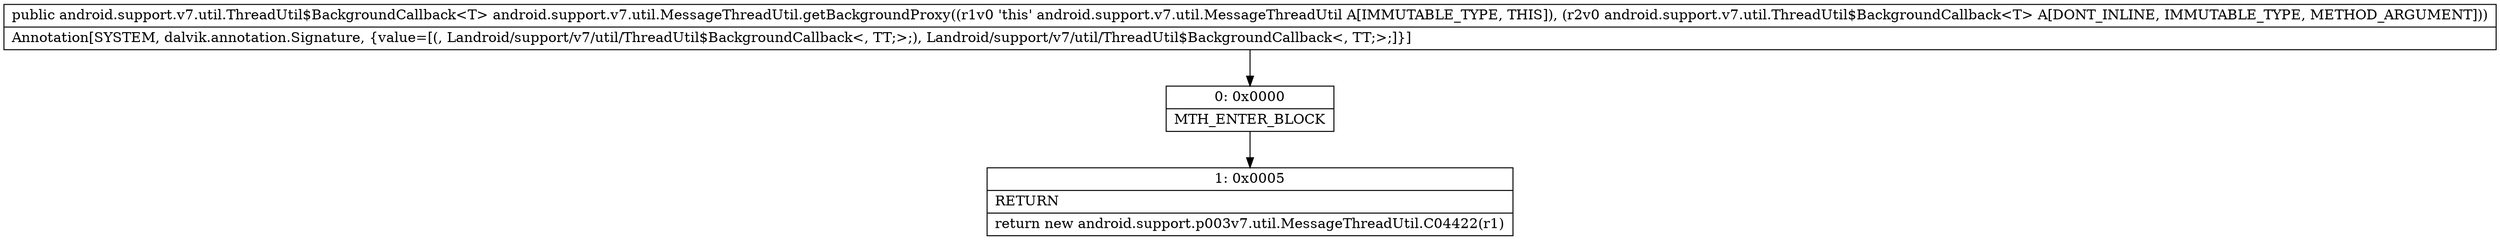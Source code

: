 digraph "CFG forandroid.support.v7.util.MessageThreadUtil.getBackgroundProxy(Landroid\/support\/v7\/util\/ThreadUtil$BackgroundCallback;)Landroid\/support\/v7\/util\/ThreadUtil$BackgroundCallback;" {
Node_0 [shape=record,label="{0\:\ 0x0000|MTH_ENTER_BLOCK\l}"];
Node_1 [shape=record,label="{1\:\ 0x0005|RETURN\l|return new android.support.p003v7.util.MessageThreadUtil.C04422(r1)\l}"];
MethodNode[shape=record,label="{public android.support.v7.util.ThreadUtil$BackgroundCallback\<T\> android.support.v7.util.MessageThreadUtil.getBackgroundProxy((r1v0 'this' android.support.v7.util.MessageThreadUtil A[IMMUTABLE_TYPE, THIS]), (r2v0 android.support.v7.util.ThreadUtil$BackgroundCallback\<T\> A[DONT_INLINE, IMMUTABLE_TYPE, METHOD_ARGUMENT]))  | Annotation[SYSTEM, dalvik.annotation.Signature, \{value=[(, Landroid\/support\/v7\/util\/ThreadUtil$BackgroundCallback\<, TT;\>;), Landroid\/support\/v7\/util\/ThreadUtil$BackgroundCallback\<, TT;\>;]\}]\l}"];
MethodNode -> Node_0;
Node_0 -> Node_1;
}

